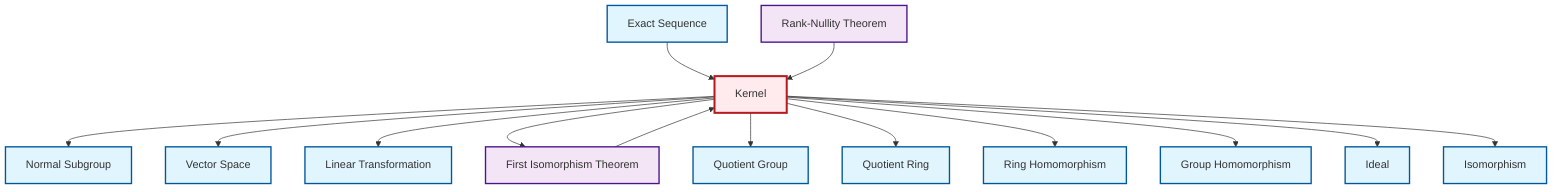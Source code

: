 graph TD
    classDef definition fill:#e1f5fe,stroke:#01579b,stroke-width:2px
    classDef theorem fill:#f3e5f5,stroke:#4a148c,stroke-width:2px
    classDef axiom fill:#fff3e0,stroke:#e65100,stroke-width:2px
    classDef example fill:#e8f5e9,stroke:#1b5e20,stroke-width:2px
    classDef current fill:#ffebee,stroke:#b71c1c,stroke-width:3px
    thm-rank-nullity["Rank-Nullity Theorem"]:::theorem
    def-linear-transformation["Linear Transformation"]:::definition
    def-normal-subgroup["Normal Subgroup"]:::definition
    def-kernel["Kernel"]:::definition
    def-quotient-group["Quotient Group"]:::definition
    def-ring-homomorphism["Ring Homomorphism"]:::definition
    def-isomorphism["Isomorphism"]:::definition
    def-vector-space["Vector Space"]:::definition
    def-homomorphism["Group Homomorphism"]:::definition
    def-exact-sequence["Exact Sequence"]:::definition
    def-ideal["Ideal"]:::definition
    thm-first-isomorphism["First Isomorphism Theorem"]:::theorem
    def-quotient-ring["Quotient Ring"]:::definition
    def-kernel --> def-normal-subgroup
    def-kernel --> def-vector-space
    def-exact-sequence --> def-kernel
    def-kernel --> def-linear-transformation
    def-kernel --> thm-first-isomorphism
    thm-rank-nullity --> def-kernel
    def-kernel --> def-quotient-group
    def-kernel --> def-quotient-ring
    thm-first-isomorphism --> def-kernel
    def-kernel --> def-ring-homomorphism
    def-kernel --> def-homomorphism
    def-kernel --> def-ideal
    def-kernel --> def-isomorphism
    class def-kernel current
